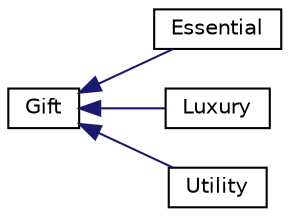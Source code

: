 digraph "Graphical Class Hierarchy"
{
  edge [fontname="Helvetica",fontsize="10",labelfontname="Helvetica",labelfontsize="10"];
  node [fontname="Helvetica",fontsize="10",shape=record];
  rankdir="LR";
  Node1 [label="Gift",height=0.2,width=0.4,color="black", fillcolor="white", style="filled",URL="$classGift.html",tooltip="CLASS GIFT containing attributes of all Gifts. "];
  Node1 -> Node2 [dir="back",color="midnightblue",fontsize="10",style="solid",fontname="Helvetica"];
  Node2 [label="Essential",height=0.2,width=0.4,color="black", fillcolor="white", style="filled",URL="$classEssential.html",tooltip="CLASS ESSENTIAL inherits CLASS GIFT containing attributes of Essential gifts formed. "];
  Node1 -> Node3 [dir="back",color="midnightblue",fontsize="10",style="solid",fontname="Helvetica"];
  Node3 [label="Luxury",height=0.2,width=0.4,color="black", fillcolor="white", style="filled",URL="$classLuxury.html",tooltip="CLASS LUXURY inherits CLASS GIFT containing attributes of Luxury gifts formed. "];
  Node1 -> Node4 [dir="back",color="midnightblue",fontsize="10",style="solid",fontname="Helvetica"];
  Node4 [label="Utility",height=0.2,width=0.4,color="black", fillcolor="white", style="filled",URL="$classUtility.html",tooltip="CLASS UTILITY inherits CLASS GIFT containing attributes of Utility gifts formed. "];
}
